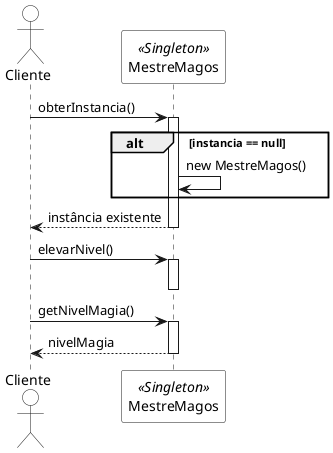 @startuml
skinparam ActorBackgroundColor white
skinparam ParticipantBackgroundColor  white
actor Cliente as cliente
participant "MestreMagos" as mestre << Singleton >>

cliente -> mestre ++: obterInstancia()
	alt instancia == null
    	mestre -> mestre: new MestreMagos()
	end
return instância existente

cliente -> mestre ++: elevarNivel()
deactivate

cliente -> mestre ++: getNivelMagia()
return nivelMagia

@enduml